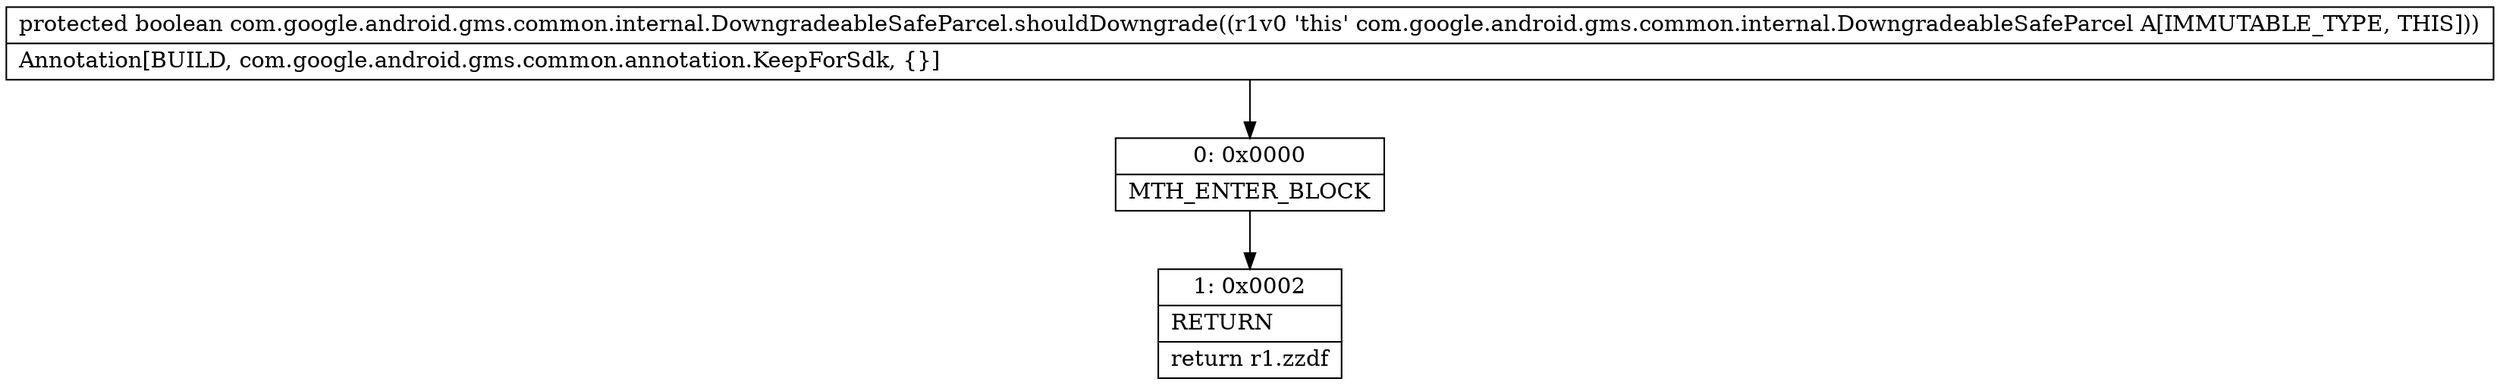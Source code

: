 digraph "CFG forcom.google.android.gms.common.internal.DowngradeableSafeParcel.shouldDowngrade()Z" {
Node_0 [shape=record,label="{0\:\ 0x0000|MTH_ENTER_BLOCK\l}"];
Node_1 [shape=record,label="{1\:\ 0x0002|RETURN\l|return r1.zzdf\l}"];
MethodNode[shape=record,label="{protected boolean com.google.android.gms.common.internal.DowngradeableSafeParcel.shouldDowngrade((r1v0 'this' com.google.android.gms.common.internal.DowngradeableSafeParcel A[IMMUTABLE_TYPE, THIS]))  | Annotation[BUILD, com.google.android.gms.common.annotation.KeepForSdk, \{\}]\l}"];
MethodNode -> Node_0;
Node_0 -> Node_1;
}

